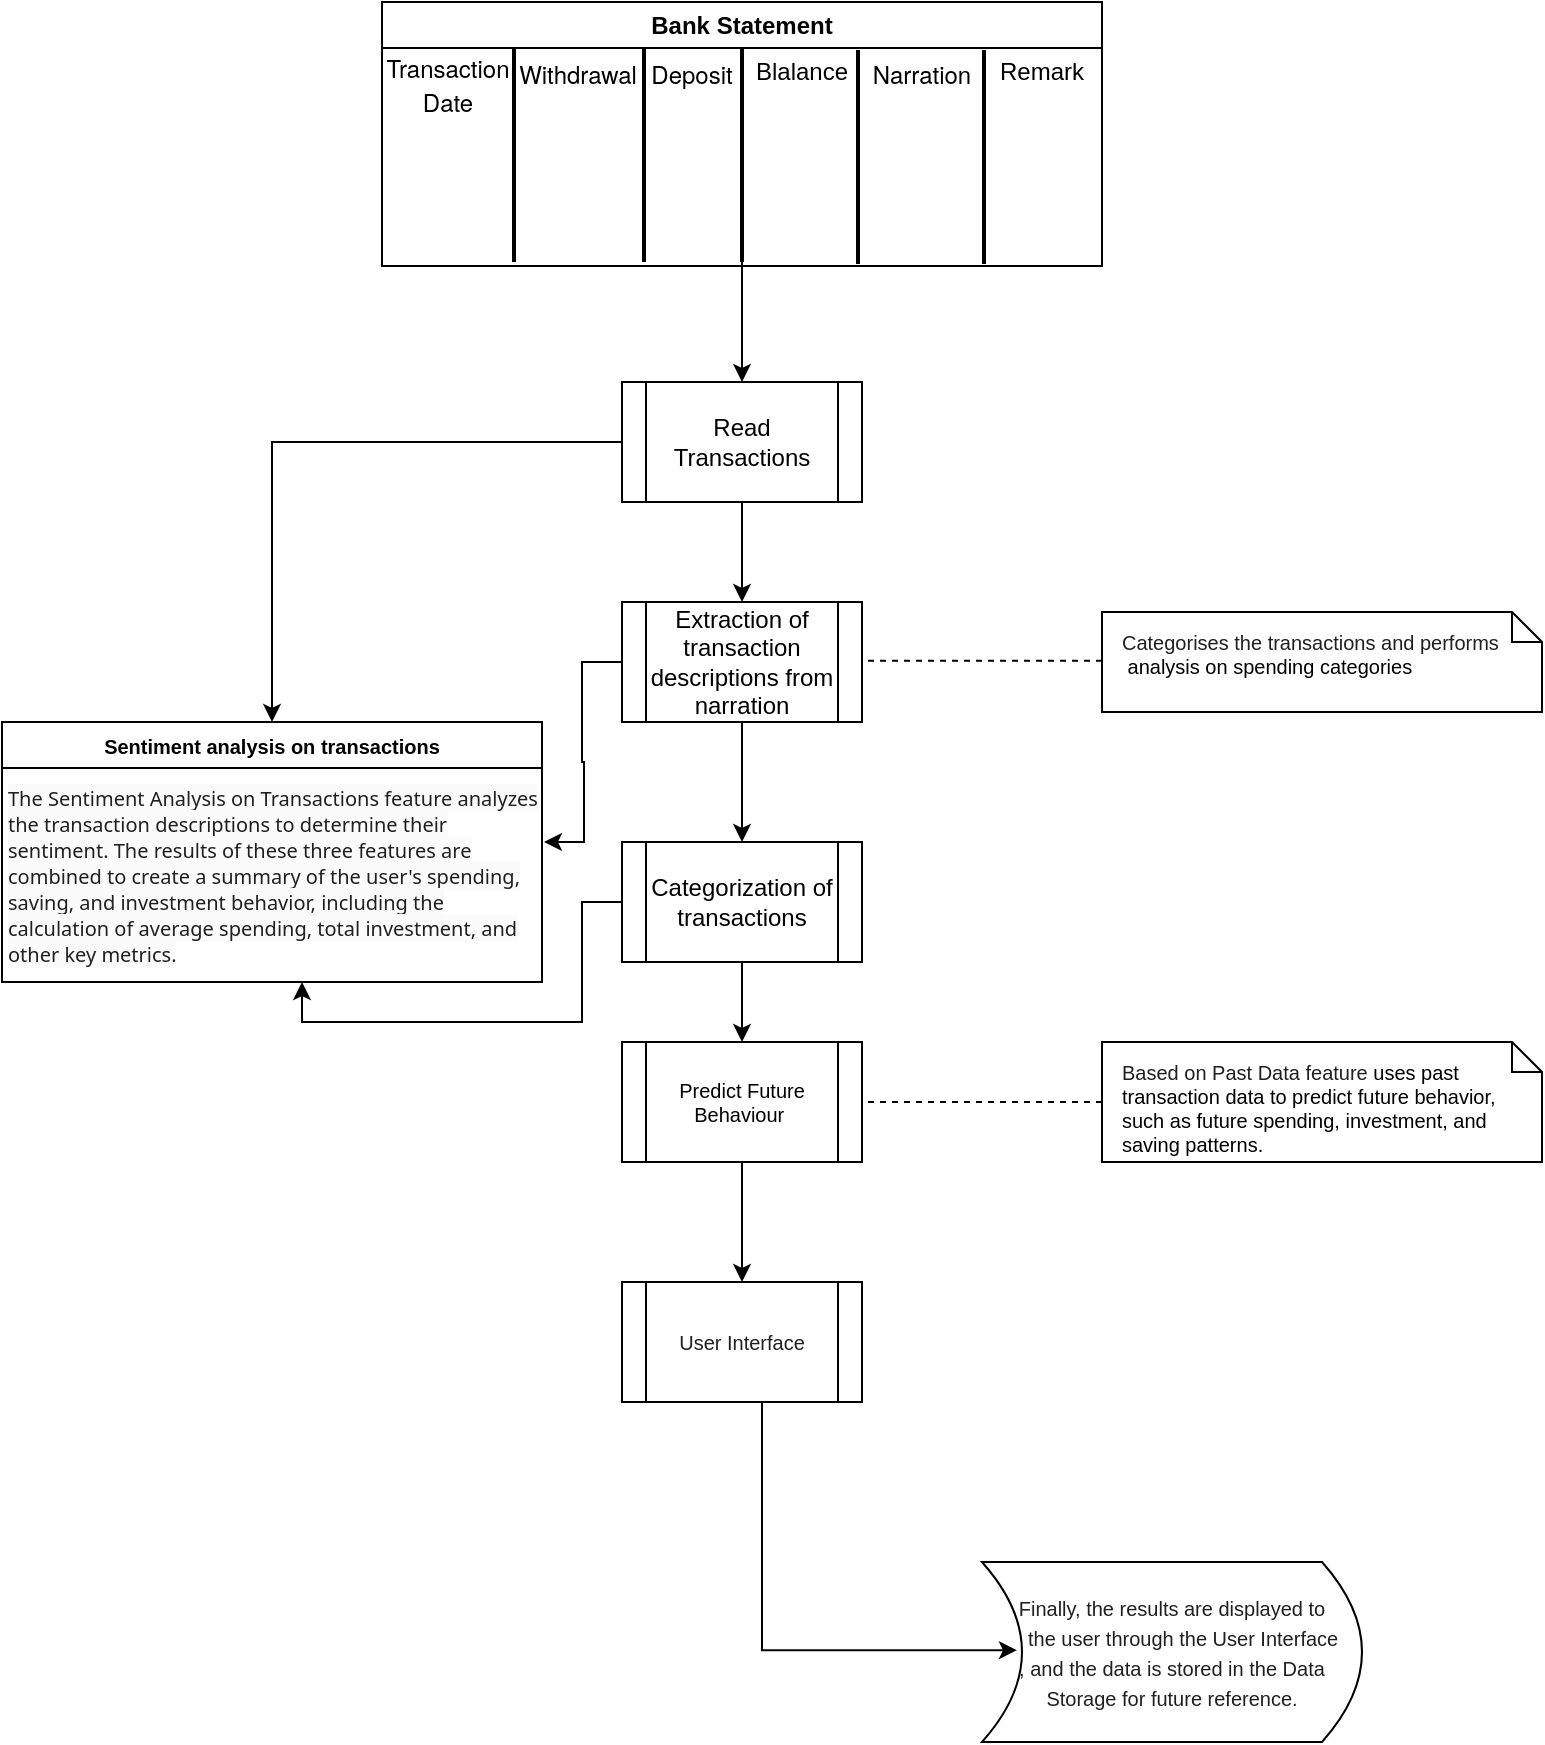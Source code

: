 <mxfile version="20.8.20" type="github">
  <diagram id="C5RBs43oDa-KdzZeNtuy" name="Page-1">
    <mxGraphModel dx="1122" dy="733" grid="1" gridSize="10" guides="1" tooltips="1" connect="1" arrows="1" fold="1" page="1" pageScale="1" pageWidth="827" pageHeight="1169" math="0" shadow="0">
      <root>
        <mxCell id="WIyWlLk6GJQsqaUBKTNV-0" />
        <mxCell id="WIyWlLk6GJQsqaUBKTNV-1" parent="WIyWlLk6GJQsqaUBKTNV-0" />
        <mxCell id="2DpMu3CkP3vYGpOYcfCn-1" value="Bank Statement" style="swimlane;whiteSpace=wrap;html=1;" vertex="1" parent="WIyWlLk6GJQsqaUBKTNV-1">
          <mxGeometry x="210" y="10" width="360" height="132" as="geometry" />
        </mxCell>
        <mxCell id="2DpMu3CkP3vYGpOYcfCn-3" value="&lt;p style=&quot;margin: 0px; font-stretch: normal; line-height: normal; font-family: &amp;quot;Helvetica Neue&amp;quot;;&quot;&gt;&lt;font style=&quot;font-size: 12px;&quot;&gt;Transaction Date&lt;/font&gt;&lt;/p&gt;" style="text;html=1;strokeColor=none;fillColor=none;align=center;verticalAlign=middle;whiteSpace=wrap;rounded=0;" vertex="1" parent="2DpMu3CkP3vYGpOYcfCn-1">
          <mxGeometry x="3" y="25" width="60" height="30" as="geometry" />
        </mxCell>
        <mxCell id="2DpMu3CkP3vYGpOYcfCn-8" value="&lt;p style=&quot;margin: 0px; font-stretch: normal; line-height: normal; font-family: &amp;quot;Helvetica Neue&amp;quot;;&quot;&gt;&lt;font style=&quot;font-size: 12px;&quot;&gt;Withdrawal&lt;/font&gt;&lt;/p&gt;" style="text;html=1;strokeColor=none;fillColor=none;align=center;verticalAlign=middle;whiteSpace=wrap;rounded=0;" vertex="1" parent="2DpMu3CkP3vYGpOYcfCn-1">
          <mxGeometry x="63" y="20" width="70" height="30" as="geometry" />
        </mxCell>
        <mxCell id="2DpMu3CkP3vYGpOYcfCn-9" value="&lt;p style=&quot;margin: 0px; font-style: normal; font-variant-caps: normal; font-weight: normal; font-stretch: normal; line-height: normal; font-family: &amp;quot;Helvetica Neue&amp;quot;; color: rgb(0, 0, 0);&quot;&gt;&lt;font style=&quot;font-size: 12px;&quot;&gt;Deposit&lt;/font&gt;&lt;/p&gt;" style="text;whiteSpace=wrap;html=1;align=center;verticalAlign=middle;" vertex="1" parent="2DpMu3CkP3vYGpOYcfCn-1">
          <mxGeometry x="120" y="15" width="70" height="40" as="geometry" />
        </mxCell>
        <mxCell id="2DpMu3CkP3vYGpOYcfCn-4" value="Blalance" style="text;html=1;strokeColor=none;fillColor=none;align=center;verticalAlign=middle;whiteSpace=wrap;rounded=0;" vertex="1" parent="2DpMu3CkP3vYGpOYcfCn-1">
          <mxGeometry x="180" y="20" width="60" height="30" as="geometry" />
        </mxCell>
        <mxCell id="2DpMu3CkP3vYGpOYcfCn-10" value="&lt;p style=&quot;margin: 0px; font-stretch: normal; line-height: normal; font-family: &amp;quot;Helvetica Neue&amp;quot;;&quot;&gt;&lt;font style=&quot;font-size: 12px;&quot;&gt;Narration&lt;/font&gt;&lt;/p&gt;" style="text;html=1;strokeColor=none;fillColor=none;align=center;verticalAlign=middle;whiteSpace=wrap;rounded=0;" vertex="1" parent="2DpMu3CkP3vYGpOYcfCn-1">
          <mxGeometry x="240" y="20" width="60" height="30" as="geometry" />
        </mxCell>
        <mxCell id="2DpMu3CkP3vYGpOYcfCn-5" value="Remark" style="text;html=1;strokeColor=none;fillColor=none;align=center;verticalAlign=middle;whiteSpace=wrap;rounded=0;" vertex="1" parent="2DpMu3CkP3vYGpOYcfCn-1">
          <mxGeometry x="300" y="20" width="60" height="30" as="geometry" />
        </mxCell>
        <mxCell id="2DpMu3CkP3vYGpOYcfCn-17" value="" style="line;strokeWidth=2;direction=south;html=1;fontSize=12;" vertex="1" parent="2DpMu3CkP3vYGpOYcfCn-1">
          <mxGeometry x="61" y="23" width="10" height="107" as="geometry" />
        </mxCell>
        <mxCell id="2DpMu3CkP3vYGpOYcfCn-18" value="" style="line;strokeWidth=2;direction=south;html=1;fontSize=12;" vertex="1" parent="2DpMu3CkP3vYGpOYcfCn-1">
          <mxGeometry x="126" y="23" width="10" height="107" as="geometry" />
        </mxCell>
        <mxCell id="2DpMu3CkP3vYGpOYcfCn-19" value="" style="line;strokeWidth=2;direction=south;html=1;fontSize=12;" vertex="1" parent="2DpMu3CkP3vYGpOYcfCn-1">
          <mxGeometry x="175" y="23" width="10" height="107" as="geometry" />
        </mxCell>
        <mxCell id="2DpMu3CkP3vYGpOYcfCn-20" value="" style="line;strokeWidth=2;direction=south;html=1;fontSize=12;" vertex="1" parent="2DpMu3CkP3vYGpOYcfCn-1">
          <mxGeometry x="233" y="24" width="10" height="107" as="geometry" />
        </mxCell>
        <mxCell id="2DpMu3CkP3vYGpOYcfCn-21" value="" style="line;strokeWidth=2;direction=south;html=1;fontSize=12;" vertex="1" parent="2DpMu3CkP3vYGpOYcfCn-1">
          <mxGeometry x="296" y="24" width="10" height="107" as="geometry" />
        </mxCell>
        <mxCell id="2DpMu3CkP3vYGpOYcfCn-34" style="edgeStyle=orthogonalEdgeStyle;rounded=0;orthogonalLoop=1;jettySize=auto;html=1;entryX=0.5;entryY=0;entryDx=0;entryDy=0;fontSize=10;" edge="1" parent="WIyWlLk6GJQsqaUBKTNV-1" source="2DpMu3CkP3vYGpOYcfCn-23" target="2DpMu3CkP3vYGpOYcfCn-25">
          <mxGeometry relative="1" as="geometry" />
        </mxCell>
        <mxCell id="2DpMu3CkP3vYGpOYcfCn-44" style="edgeStyle=orthogonalEdgeStyle;rounded=0;orthogonalLoop=1;jettySize=auto;html=1;entryX=0.5;entryY=0;entryDx=0;entryDy=0;fontSize=10;fontColor=#202021;" edge="1" parent="WIyWlLk6GJQsqaUBKTNV-1" source="2DpMu3CkP3vYGpOYcfCn-23" target="2DpMu3CkP3vYGpOYcfCn-40">
          <mxGeometry relative="1" as="geometry" />
        </mxCell>
        <mxCell id="2DpMu3CkP3vYGpOYcfCn-23" value="Read Transactions" style="shape=process;whiteSpace=wrap;html=1;backgroundOutline=1;fontSize=12;" vertex="1" parent="WIyWlLk6GJQsqaUBKTNV-1">
          <mxGeometry x="330" y="200" width="120" height="60" as="geometry" />
        </mxCell>
        <mxCell id="2DpMu3CkP3vYGpOYcfCn-35" style="edgeStyle=orthogonalEdgeStyle;rounded=0;orthogonalLoop=1;jettySize=auto;html=1;entryX=0.5;entryY=0;entryDx=0;entryDy=0;fontSize=10;" edge="1" parent="WIyWlLk6GJQsqaUBKTNV-1" source="2DpMu3CkP3vYGpOYcfCn-25" target="2DpMu3CkP3vYGpOYcfCn-26">
          <mxGeometry relative="1" as="geometry" />
        </mxCell>
        <mxCell id="2DpMu3CkP3vYGpOYcfCn-45" style="edgeStyle=orthogonalEdgeStyle;rounded=0;orthogonalLoop=1;jettySize=auto;html=1;entryX=1;entryY=0.5;entryDx=0;entryDy=0;fontSize=10;fontColor=#202021;" edge="1" parent="WIyWlLk6GJQsqaUBKTNV-1" source="2DpMu3CkP3vYGpOYcfCn-25" target="2DpMu3CkP3vYGpOYcfCn-43">
          <mxGeometry relative="1" as="geometry" />
        </mxCell>
        <mxCell id="2DpMu3CkP3vYGpOYcfCn-25" value="Extraction of transaction descriptions from narration" style="shape=process;whiteSpace=wrap;html=1;backgroundOutline=1;fontSize=12;" vertex="1" parent="WIyWlLk6GJQsqaUBKTNV-1">
          <mxGeometry x="330" y="310" width="120" height="60" as="geometry" />
        </mxCell>
        <mxCell id="2DpMu3CkP3vYGpOYcfCn-37" style="edgeStyle=orthogonalEdgeStyle;rounded=0;orthogonalLoop=1;jettySize=auto;html=1;entryX=0.5;entryY=0;entryDx=0;entryDy=0;fontSize=10;" edge="1" parent="WIyWlLk6GJQsqaUBKTNV-1" source="2DpMu3CkP3vYGpOYcfCn-26" target="2DpMu3CkP3vYGpOYcfCn-36">
          <mxGeometry relative="1" as="geometry" />
        </mxCell>
        <mxCell id="2DpMu3CkP3vYGpOYcfCn-46" style="edgeStyle=orthogonalEdgeStyle;rounded=0;orthogonalLoop=1;jettySize=auto;html=1;fontSize=10;fontColor=#202021;" edge="1" parent="WIyWlLk6GJQsqaUBKTNV-1" source="2DpMu3CkP3vYGpOYcfCn-26">
          <mxGeometry relative="1" as="geometry">
            <mxPoint x="170" y="500" as="targetPoint" />
            <Array as="points">
              <mxPoint x="310" y="460" />
              <mxPoint x="310" y="520" />
              <mxPoint x="170" y="520" />
            </Array>
          </mxGeometry>
        </mxCell>
        <mxCell id="2DpMu3CkP3vYGpOYcfCn-26" value="Categorization of transactions" style="shape=process;whiteSpace=wrap;html=1;backgroundOutline=1;fontSize=12;" vertex="1" parent="WIyWlLk6GJQsqaUBKTNV-1">
          <mxGeometry x="330" y="430" width="120" height="60" as="geometry" />
        </mxCell>
        <mxCell id="2DpMu3CkP3vYGpOYcfCn-33" style="edgeStyle=orthogonalEdgeStyle;rounded=0;orthogonalLoop=1;jettySize=auto;html=1;fontSize=10;" edge="1" parent="WIyWlLk6GJQsqaUBKTNV-1" source="2DpMu3CkP3vYGpOYcfCn-19" target="2DpMu3CkP3vYGpOYcfCn-23">
          <mxGeometry relative="1" as="geometry" />
        </mxCell>
        <mxCell id="2DpMu3CkP3vYGpOYcfCn-58" style="edgeStyle=orthogonalEdgeStyle;rounded=0;orthogonalLoop=1;jettySize=auto;html=1;entryX=0.5;entryY=0;entryDx=0;entryDy=0;fontSize=10;fontColor=#202021;" edge="1" parent="WIyWlLk6GJQsqaUBKTNV-1" source="2DpMu3CkP3vYGpOYcfCn-36" target="2DpMu3CkP3vYGpOYcfCn-57">
          <mxGeometry relative="1" as="geometry" />
        </mxCell>
        <mxCell id="2DpMu3CkP3vYGpOYcfCn-36" value="Predict Future Behaviour&amp;nbsp;" style="shape=process;whiteSpace=wrap;html=1;backgroundOutline=1;fontSize=10;" vertex="1" parent="WIyWlLk6GJQsqaUBKTNV-1">
          <mxGeometry x="330" y="530" width="120" height="60" as="geometry" />
        </mxCell>
        <mxCell id="2DpMu3CkP3vYGpOYcfCn-40" value="Sentiment analysis on transactions" style="swimlane;whiteSpace=wrap;html=1;fontSize=10;" vertex="1" parent="WIyWlLk6GJQsqaUBKTNV-1">
          <mxGeometry x="20" y="370" width="270" height="130" as="geometry" />
        </mxCell>
        <mxCell id="2DpMu3CkP3vYGpOYcfCn-43" value="&lt;span style=&quot;caret-color: rgb(32, 32, 33); color: rgb(32, 32, 33); font-family: Söhne, ui-sans-serif, system-ui, -apple-system, &amp;quot;Segoe UI&amp;quot;, Roboto, Ubuntu, Cantarell, &amp;quot;Noto Sans&amp;quot;, sans-serif, &amp;quot;Helvetica Neue&amp;quot;, Arial, &amp;quot;Apple Color Emoji&amp;quot;, &amp;quot;Segoe UI Emoji&amp;quot;, &amp;quot;Segoe UI Symbol&amp;quot;, &amp;quot;Noto Color Emoji&amp;quot;; font-size: 10px; font-style: normal; font-variant-caps: normal; font-weight: 400; letter-spacing: normal; orphans: 2; text-align: start; text-indent: 0px; text-transform: none; widows: 2; word-spacing: 0px; -webkit-text-stroke-width: 0px; background-color: rgb(251, 251, 251); text-decoration: none; float: none; display: inline !important;&quot;&gt;The Sentiment Analysis on Transactions feature analyzes the transaction descriptions to determine their sentiment. The results of these three features are combined to create a summary of the user&#39;s spending, saving, and investment behavior, including the calculation of average spending, total investment, and other key metrics.&lt;/span&gt;" style="text;whiteSpace=wrap;html=1;fontSize=10;fontColor=#202021;" vertex="1" parent="2DpMu3CkP3vYGpOYcfCn-40">
          <mxGeometry x="1" y="25" width="270" height="70" as="geometry" />
        </mxCell>
        <mxCell id="2DpMu3CkP3vYGpOYcfCn-50" value="&lt;p style=&quot;margin:0px;margin-top:10px;margin-left:10px;text-align:left;&quot;&gt;Based on Past Data feature&amp;nbsp;&lt;span style=&quot;caret-color: rgb(0, 0, 0); color: rgb(0, 0, 0); text-align: center;&quot;&gt;uses past&amp;nbsp;&lt;/span&gt;&lt;br style=&quot;border-color: var(--border-color); caret-color: rgb(0, 0, 0); color: rgb(0, 0, 0); text-align: center;&quot;&gt;&lt;span style=&quot;caret-color: rgb(0, 0, 0); color: rgb(0, 0, 0); text-align: center;&quot;&gt;transaction&lt;/span&gt;&lt;span style=&quot;caret-color: rgb(0, 0, 0); color: rgb(0, 0, 0); text-align: center;&quot;&gt;&amp;nbsp;data to predict future behavior,&amp;nbsp;&lt;/span&gt;&lt;br style=&quot;border-color: var(--border-color); caret-color: rgb(0, 0, 0); color: rgb(0, 0, 0); text-align: center;&quot;&gt;&lt;span style=&quot;caret-color: rgb(0, 0, 0); color: rgb(0, 0, 0); text-align: center;&quot;&gt;such as future spending, investment, and saving patterns.&lt;/span&gt;&lt;br&gt;&lt;/p&gt;" style="shape=note;html=1;size=15;spacingLeft=5;align=left;html=1;overflow=fill;whiteSpace=wrap;align=center;labelBackgroundColor=none;fontSize=10;fontColor=#202021;" vertex="1" parent="WIyWlLk6GJQsqaUBKTNV-1">
          <mxGeometry x="570" y="530" width="220" height="60" as="geometry" />
        </mxCell>
        <mxCell id="2DpMu3CkP3vYGpOYcfCn-52" value="" style="rounded=0;html=1;labelBackgroundColor=none;endArrow=none;dashed=1;fontSize=10;fontColor=#202021;entryX=1;entryY=0.5;entryDx=0;entryDy=0;" edge="1" source="2DpMu3CkP3vYGpOYcfCn-50" target="2DpMu3CkP3vYGpOYcfCn-36" parent="WIyWlLk6GJQsqaUBKTNV-1">
          <mxGeometry relative="1" as="geometry">
            <mxPoint x="614" y="580" as="targetPoint" />
          </mxGeometry>
        </mxCell>
        <mxCell id="2DpMu3CkP3vYGpOYcfCn-53" value="&lt;p style=&quot;margin:0px;margin-top:10px;margin-left:10px;text-align:left;&quot;&gt;Categorises the transactions and performs&lt;br style=&quot;border-color: var(--border-color); caret-color: rgb(0, 0, 0); color: rgb(0, 0, 0); text-align: center;&quot;&gt;&lt;span style=&quot;caret-color: rgb(0, 0, 0); color: rgb(0, 0, 0); text-align: center;&quot;&gt;&amp;nbsp;analysis on spending categories&amp;nbsp;&lt;/span&gt;&lt;br&gt;&lt;/p&gt;" style="shape=note;html=1;size=15;spacingLeft=5;align=left;html=1;overflow=fill;whiteSpace=wrap;align=center;labelBackgroundColor=none;fontSize=10;fontColor=#202021;" vertex="1" parent="WIyWlLk6GJQsqaUBKTNV-1">
          <mxGeometry x="570" y="315" width="220" height="50" as="geometry" />
        </mxCell>
        <mxCell id="2DpMu3CkP3vYGpOYcfCn-56" value="" style="rounded=0;html=1;labelBackgroundColor=none;endArrow=none;dashed=1;fontSize=10;fontColor=#202021;entryX=1;entryY=0.5;entryDx=0;entryDy=0;" edge="1" parent="WIyWlLk6GJQsqaUBKTNV-1">
          <mxGeometry relative="1" as="geometry">
            <mxPoint x="570" y="339.41" as="sourcePoint" />
            <mxPoint x="450" y="339.41" as="targetPoint" />
          </mxGeometry>
        </mxCell>
        <mxCell id="2DpMu3CkP3vYGpOYcfCn-63" style="edgeStyle=orthogonalEdgeStyle;rounded=0;orthogonalLoop=1;jettySize=auto;html=1;fontSize=10;fontColor=#202021;entryX=0.908;entryY=0.51;entryDx=0;entryDy=0;entryPerimeter=0;" edge="1" parent="WIyWlLk6GJQsqaUBKTNV-1" source="2DpMu3CkP3vYGpOYcfCn-57" target="2DpMu3CkP3vYGpOYcfCn-61">
          <mxGeometry relative="1" as="geometry">
            <mxPoint x="390" y="830" as="targetPoint" />
            <Array as="points">
              <mxPoint x="400" y="834" />
            </Array>
          </mxGeometry>
        </mxCell>
        <mxCell id="2DpMu3CkP3vYGpOYcfCn-57" value="User Interface" style="shape=process;whiteSpace=wrap;html=1;backgroundOutline=1;labelBackgroundColor=none;fontSize=10;fontColor=#202021;" vertex="1" parent="WIyWlLk6GJQsqaUBKTNV-1">
          <mxGeometry x="330" y="650" width="120" height="60" as="geometry" />
        </mxCell>
        <mxCell id="2DpMu3CkP3vYGpOYcfCn-61" value="&lt;p style=&quot;line-height: 150%;&quot;&gt;Finally, the results are displayed to&lt;br&gt;&amp;nbsp; &amp;nbsp; the user through the User&amp;nbsp;Interface&lt;br&gt;, and the data is stored in the Data Storage for future reference.&lt;/p&gt;" style="shape=dataStorage;whiteSpace=wrap;html=1;fixedSize=1;labelBackgroundColor=none;fontSize=10;fontColor=#202021;direction=west;" vertex="1" parent="WIyWlLk6GJQsqaUBKTNV-1">
          <mxGeometry x="510" y="790" width="190" height="90" as="geometry" />
        </mxCell>
      </root>
    </mxGraphModel>
  </diagram>
</mxfile>
